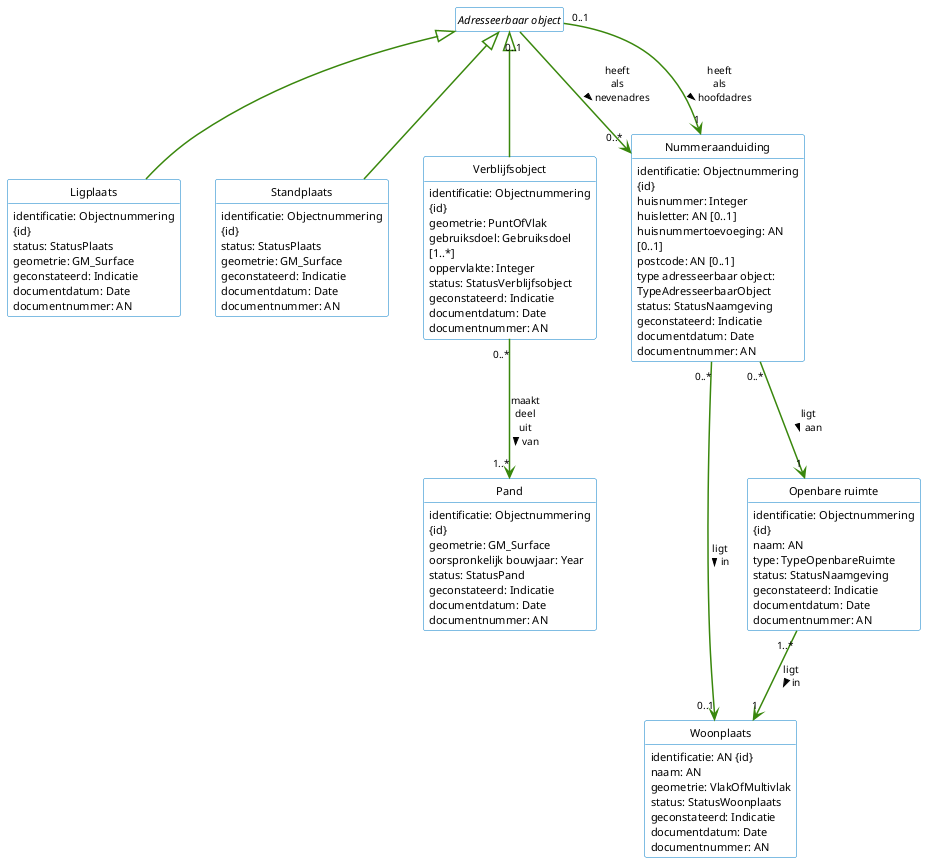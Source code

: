 @startuml

' --------v-v-v-v-v-v-v-v--------
' https://www.rijkshuisstijl.nl/organisatiespecifieke-richtlijnen/ministerie-van-binnenlandse-zaken-en-koninkrijksrelaties/deelidentiteit-kerndepartement-bzk
' https://www.rijkshuisstijl.nl/basiselementen/basiselementen-online/online-kleuren
'
' # Communicatiekleuren
' Het kerndepartement van BZK heeft uit het kleurenpalet van de rijkshuisstijl drie kleuren (elk met tint1 / tint2) gekozen:
' - Rijksoverheid hemelblauw #007bc7 (#b2d7ee/#d9ebf7)
' - Rijksoverheid rood #d52b1e (#f2bfbb/#f9dfdd)
' - Rijksoverheid groen #39870c (#c3dbb6/#e1eddb)
' Het gebruik van deze kleuren in combinatie met veel wit wordt gestimuleerd.
'
' # Tinten voor achtergrondkaders, grafieken en tabellen
' Voor achtergrondkaders, grafieken en tabellen kunnen 7 neutrale grijstinten of tinten van een communicatiekleur in stappen van 20% worden toegepast. Voor tekstachtergrond wordt grijstint1 of communicatiekleur tint2 aanbevolen om aan de contrasteisen voor een goede leesbaarheid te voldoen.
'
' Rijksoverheid grijs 1 #f3f3f3
' Rijksoverheid grijs 2 #e6e6e6
' Rijksoverheid grijs 3 #cccccc
' Rijksoverheid grijs 4 #b4b4b4
' Rijksoverheid grijs 5 #999999
' Rijksoverheid grijs 6 #696969
' Rijksoverheid grijs 7 #535353

' --------^-^-^-^-^-^-^-^--------

skinparam defaultFontColor black
skinparam defaultFontName Lucida Sans
skinparam defaultFontSize 11
skinparam defaultFontStyle normal
skinparam defaultMonospacedFontName Lucida Sans Typewriter
' skinparam defaultTextAlignment left
' skinparam lineType ortho
' skinparam lineType polyline
skinparam shadowing false
skinparam wrapWidth 165

skinparam class {
    ArrowColor #39870c
    ArrowFontSize 10
'     ArrowTextAlignment center
    ArrowThickness 1.5
    AttributeIconSize 0
    BackgroundColor #ffffff
    BorderColor #007bc7
'     StereotypeFontStyle italic
}

skinparam class<<extern>> {
    AttributeFontColor #b4b4b4
    BorderColor #b4b4b4
    FontColor #b4b4b4
    StereotypeFontColor #b4b4b4
}

skinparam note {
    BackgroundColor #fdf6bb
    BorderColor #f9e11e
    FontColor #007bc7
}

skinparam package {
    BackgroundColor #f3f3f3
    BorderColor #d52b1e
    FontColor #d52b1e
    FontStyle bold
    Style rectangle
}

skinparam package<< subpackage >> {
    BackgroundColor #e6e6e6
    BorderColor #e6e6e6
    FontStyle normal
}

hide circle

hide empty members

hide stereotype

' hide AbstractObject


' =================================================================================================


' hide Waardelijsten

' together {
'     class Ligplaats
'     class Standplaats
'     class Verblijfsobject
' }

"Adresseerbaar object" <|-- Ligplaats

"Adresseerbaar object" <|-- Standplaats

"Adresseerbaar object" <|-- Verblijfsobject

"Adresseerbaar object" "0..1" --> "0..*" Nummeraanduiding : heeft\nals\nnevenadres >
' Note on link: nevenadres

"Adresseerbaar object" "0..1" --> "1" Nummeraanduiding : heeft\nals\nhoofdadres >
' Note on link: hoofdadres

Nummeraanduiding "0..*" --> "0..1" Woonplaats : ligt\nin >
' Note on link: gerelateerde woonplaats

Nummeraanduiding "0..*" --> "1" "Openbare ruimte" : ligt\naan >
' Note on link: gerelateerde openbare ruimte

Verblijfsobject "0..*" --> "1..*" Pand : maakt\ndeel\nuit\nvan >
' Note on link: gerelateerd pand

"Openbare ruimte" "1..*" --> "1" Woonplaats : ligt\nin >
' Note on link: gerelateerde woonplaats

abstract class "Adresseerbaar object" << Objecttype >>

class Ligplaats << Objecttype >> {
    identificatie: Objectnummering {id}
    status: StatusPlaats
    geometrie: GM_Surface
    geconstateerd: Indicatie
    documentdatum: Date
    documentnummer: AN
}

class Nummeraanduiding << Objecttype >> {
    identificatie: Objectnummering {id}
    huisnummer: Integer
    huisletter: AN [0..1]
    huisnummertoevoeging: AN [0..1]
    postcode: AN [0..1]
    type adresseerbaar object: TypeAdresseerbaarObject
    status: StatusNaamgeving
    geconstateerd: Indicatie
    documentdatum: Date
    documentnummer: AN
}

class "Openbare ruimte" << Objecttype >> {
    identificatie: Objectnummering {id}
    naam: AN
    type: TypeOpenbareRuimte
    status: StatusNaamgeving
    geconstateerd: Indicatie
    documentdatum: Date
    documentnummer: AN
}

class Pand << Objecttype >> {
    identificatie: Objectnummering {id}
    geometrie: GM_Surface
    oorspronkelijk bouwjaar: Year
    status: StatusPand
    geconstateerd: Indicatie
    documentdatum: Date
    documentnummer: AN
}

class Standplaats << Objecttype >> {
    identificatie: Objectnummering {id}
    status: StatusPlaats
    geometrie: GM_Surface
    geconstateerd: Indicatie
    documentdatum: Date
    documentnummer: AN
}

class Verblijfsobject << Objecttype >> {
    identificatie: Objectnummering {id}
    geometrie: PuntOfVlak
    gebruiksdoel: Gebruiksdoel [1..*]
    oppervlakte: Integer
    status: StatusVerblijfsobject
    geconstateerd: Indicatie
    documentdatum: Date
    documentnummer: AN
}

class Woonplaats << Objecttype >> {
    identificatie: AN {id}
    naam: AN
    geometrie: VlakOfMultivlak
    status: StatusWoonplaats
    geconstateerd: Indicatie
    documentdatum: Date
    documentnummer: AN
}

@enduml
